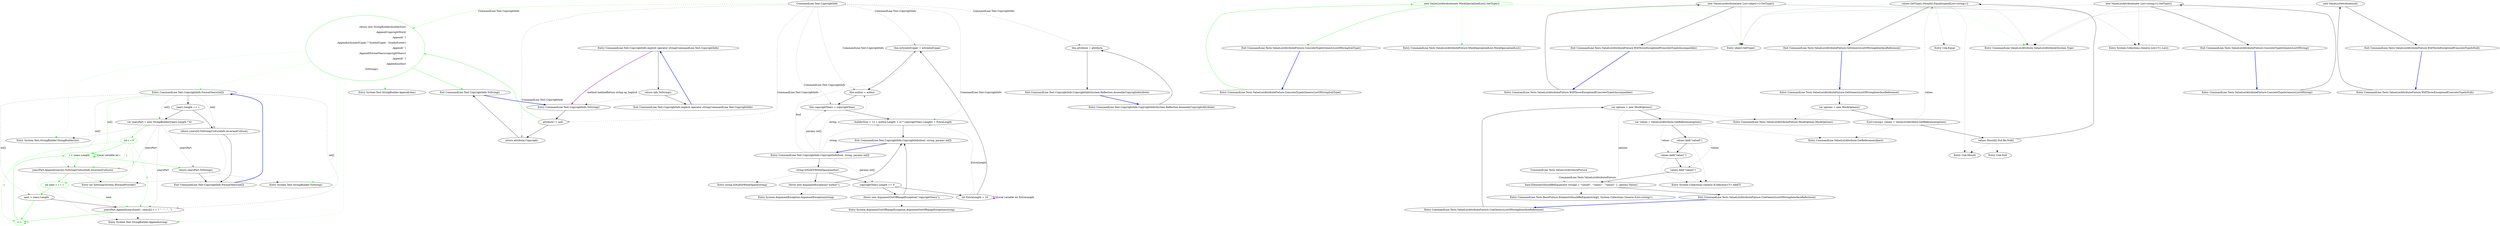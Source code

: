 digraph  {
d29 [label="return new StringBuilder(builderSize)\r\n                .Append(CopyrightWord)\r\n                .Append(' ')\r\n                .Append(isSymbolUpper ? SymbolUpper : SymbolLower)\r\n                .Append(' ')\r\n                .Append(FormatYears(copyrightYears))\r\n                .Append(' ')\r\n                .Append(author)\r\n                .ToString();", span="144-152", cluster="CommandLine.Text.CopyrightInfo.ToString()", color=green, community=1];
d49 [label="CommandLine.Text.CopyrightInfo", span=""];
d27 [label="attribute != null", span="139-139", cluster="CommandLine.Text.CopyrightInfo.ToString()"];
d30 [label="Exit CommandLine.Text.CopyrightInfo.ToString()", span="137-137", cluster="CommandLine.Text.CopyrightInfo.ToString()"];
d31 [label="Entry System.Text.StringBuilder.StringBuilder(int)", span="0-0", cluster="System.Text.StringBuilder.StringBuilder(int)"];
d32 [label="Entry System.Text.StringBuilder.Append(string)", span="0-0", cluster="System.Text.StringBuilder.Append(string)"];
d33 [label="Entry System.Text.StringBuilder.Append(char)", span="0-0", cluster="System.Text.StringBuilder.Append(char)"];
d34 [label="Entry CommandLine.Text.CopyrightInfo.FormatYears(int[])", span="161-161", cluster="CommandLine.Text.CopyrightInfo.FormatYears(int[])"];
d35 [label="Entry System.Text.StringBuilder.ToString()", span="0-0", cluster="System.Text.StringBuilder.ToString()"];
d40 [label="i < years.Length", span="169-169", cluster="CommandLine.Text.CopyrightInfo.FormatYears(int[])", color=green, community=0];
d39 [label="int i = 0", span="169-169", cluster="CommandLine.Text.CopyrightInfo.FormatYears(int[])", color=green, community=0];
d45 [label="i++", span="169-169", cluster="CommandLine.Text.CopyrightInfo.FormatYears(int[])", color=green, community=0];
d41 [label="yearsPart.Append(years[i].ToString(CultureInfo.InvariantCulture))", span="171-171", cluster="CommandLine.Text.CopyrightInfo.FormatYears(int[])"];
d46 [label="return yearsPart.ToString();", span="179-179", cluster="CommandLine.Text.CopyrightInfo.FormatYears(int[])"];
d38 [label="var yearsPart = new StringBuilder(years.Length * 6)", span="168-168", cluster="CommandLine.Text.CopyrightInfo.FormatYears(int[])"];
d42 [label="int next = i + 1", span="172-172", cluster="CommandLine.Text.CopyrightInfo.FormatYears(int[])", color=green, community=0];
d44 [label="yearsPart.Append(years[next] - years[i] > 1 ? '' - '' : '', '')", span="175-175", cluster="CommandLine.Text.CopyrightInfo.FormatYears(int[])"];
d43 [label="next < years.Length", span="173-173", cluster="CommandLine.Text.CopyrightInfo.FormatYears(int[])"];
d10 [label="this.isSymbolUpper = isSymbolUpper", span="65-65", cluster="CommandLine.Text.CopyrightInfo.CopyrightInfo(bool, string, params int[])"];
d11 [label="this.author = author", span="66-66", cluster="CommandLine.Text.CopyrightInfo.CopyrightInfo(bool, string, params int[])"];
d12 [label="this.copyrightYears = copyrightYears", span="67-67", cluster="CommandLine.Text.CopyrightInfo.CopyrightInfo(bool, string, params int[])"];
d13 [label="builderSize = 12 + author.Length + (4 * copyrightYears.Length) + ExtraLength", span="68-68", cluster="CommandLine.Text.CopyrightInfo.CopyrightInfo(bool, string, params int[])"];
d21 [label="this.attribute = attribute", span="85-85", cluster="CommandLine.Text.CopyrightInfo.CopyrightInfo(System.Reflection.AssemblyCopyrightAttribute)"];
d28 [label="return attribute.Copyright;", span="141-141", cluster="CommandLine.Text.CopyrightInfo.ToString()"];
d26 [label="Entry CommandLine.Text.CopyrightInfo.ToString()", span="137-137", cluster="CommandLine.Text.CopyrightInfo.ToString()"];
d47 [label="Exit CommandLine.Text.CopyrightInfo.FormatYears(int[])", span="161-161", cluster="CommandLine.Text.CopyrightInfo.FormatYears(int[])"];
d36 [label="years.Length == 1", span="163-163", cluster="CommandLine.Text.CopyrightInfo.FormatYears(int[])"];
d37 [label="return years[0].ToString(CultureInfo.InvariantCulture);", span="165-165", cluster="CommandLine.Text.CopyrightInfo.FormatYears(int[])"];
d48 [label="Entry int.ToString(System.IFormatProvider)", span="0-0", cluster="int.ToString(System.IFormatProvider)"];
d4 [label="Entry CommandLine.Text.CopyrightInfo.CopyrightInfo(bool, string, params int[])", span="59-59", cluster="CommandLine.Text.CopyrightInfo.CopyrightInfo(bool, string, params int[])"];
d9 [label="int ExtraLength = 10", span="64-64", cluster="CommandLine.Text.CopyrightInfo.CopyrightInfo(bool, string, params int[])"];
d14 [label="Exit CommandLine.Text.CopyrightInfo.CopyrightInfo(bool, string, params int[])", span="59-59", cluster="CommandLine.Text.CopyrightInfo.CopyrightInfo(bool, string, params int[])"];
d20 [label="Entry CommandLine.Text.CopyrightInfo.CopyrightInfo(System.Reflection.AssemblyCopyrightAttribute)", span="83-83", cluster="CommandLine.Text.CopyrightInfo.CopyrightInfo(System.Reflection.AssemblyCopyrightAttribute)"];
d22 [label="Exit CommandLine.Text.CopyrightInfo.CopyrightInfo(System.Reflection.AssemblyCopyrightAttribute)", span="83-83", cluster="CommandLine.Text.CopyrightInfo.CopyrightInfo(System.Reflection.AssemblyCopyrightAttribute)"];
d23 [label="Entry CommandLine.Text.CopyrightInfo.implicit operator string(CommandLine.Text.CopyrightInfo)", span="128-128", cluster="CommandLine.Text.CopyrightInfo.implicit operator string(CommandLine.Text.CopyrightInfo)"];
d24 [label="return info.ToString();", span="130-130", cluster="CommandLine.Text.CopyrightInfo.implicit operator string(CommandLine.Text.CopyrightInfo)"];
d5 [label="string.IsNullOrWhiteSpace(author)", span="61-61", cluster="CommandLine.Text.CopyrightInfo.CopyrightInfo(bool, string, params int[])"];
d7 [label="copyrightYears.Length == 0", span="62-62", cluster="CommandLine.Text.CopyrightInfo.CopyrightInfo(bool, string, params int[])"];
d6 [label="throw new ArgumentException(''author'');", span="61-61", cluster="CommandLine.Text.CopyrightInfo.CopyrightInfo(bool, string, params int[])"];
d8 [label="throw new ArgumentOutOfRangeException(''copyrightYears'');", span="62-62", cluster="CommandLine.Text.CopyrightInfo.CopyrightInfo(bool, string, params int[])"];
d25 [label="Exit CommandLine.Text.CopyrightInfo.implicit operator string(CommandLine.Text.CopyrightInfo)", span="128-128", cluster="CommandLine.Text.CopyrightInfo.implicit operator string(CommandLine.Text.CopyrightInfo)"];
d15 [label="Entry string.IsNullOrWhiteSpace(string)", span="0-0", cluster="string.IsNullOrWhiteSpace(string)"];
d16 [label="Entry System.ArgumentException.ArgumentException(string)", span="0-0", cluster="System.ArgumentException.ArgumentException(string)"];
d17 [label="Entry System.ArgumentOutOfRangeException.ArgumentOutOfRangeException(string)", span="0-0", cluster="System.ArgumentOutOfRangeException.ArgumentOutOfRangeException(string)"];
m0_15 [label="Entry CommandLine.Tests.ValueListAttributeFixture.MockSpecializedList.MockSpecializedList()", span="41-41", cluster="CommandLine.Tests.ValueListAttributeFixture.MockSpecializedList.MockSpecializedList()", file="HeadingInfo.cs"];
m0_12 [label="Entry CommandLine.Tests.ValueListAttributeFixture.ConcreteTypeIsGenericListOfStringSubType()", span="73-73", cluster="CommandLine.Tests.ValueListAttributeFixture.ConcreteTypeIsGenericListOfStringSubType()", file="HeadingInfo.cs"];
m0_13 [label="new ValueListAttribute(new MockSpecializedList().GetType())", span="75-75", cluster="CommandLine.Tests.ValueListAttributeFixture.ConcreteTypeIsGenericListOfStringSubType()", color=green, community=0, file="HeadingInfo.cs"];
m0_14 [label="Exit CommandLine.Tests.ValueListAttributeFixture.ConcreteTypeIsGenericListOfStringSubType()", span="73-73", cluster="CommandLine.Tests.ValueListAttributeFixture.ConcreteTypeIsGenericListOfStringSubType()", file="HeadingInfo.cs"];
m0_3 [label="Entry CommandLine.ValueListAttribute.ValueListAttribute(System.Type)", span="304-304", cluster="CommandLine.ValueListAttribute.ValueListAttribute(System.Type)", file="HeadingInfo.cs"];
m0_22 [label="Entry CommandLine.Tests.ValueListAttributeFixture.MockOptions.MockOptions()", span="45-45", cluster="CommandLine.Tests.ValueListAttributeFixture.MockOptions.MockOptions()", file="HeadingInfo.cs"];
m0_27 [label="Entry CommandLine.Tests.ValueListAttributeFixture.UseGenericListOfStringInterfaceReference()", span="89-89", cluster="CommandLine.Tests.ValueListAttributeFixture.UseGenericListOfStringInterfaceReference()", file="HeadingInfo.cs"];
m0_29 [label="var values = ValueListAttribute.GetReference(options)", span="93-93", cluster="CommandLine.Tests.ValueListAttributeFixture.UseGenericListOfStringInterfaceReference()", file="HeadingInfo.cs"];
m0_28 [label="var options = new MockOptions()", span="91-91", cluster="CommandLine.Tests.ValueListAttributeFixture.UseGenericListOfStringInterfaceReference()", file="HeadingInfo.cs"];
m0_30 [label="values.Add(''value0'')", span="94-94", cluster="CommandLine.Tests.ValueListAttributeFixture.UseGenericListOfStringInterfaceReference()", file="HeadingInfo.cs"];
m0_31 [label="values.Add(''value1'')", span="95-95", cluster="CommandLine.Tests.ValueListAttributeFixture.UseGenericListOfStringInterfaceReference()", file="HeadingInfo.cs"];
m0_32 [label="values.Add(''value2'')", span="96-96", cluster="CommandLine.Tests.ValueListAttributeFixture.UseGenericListOfStringInterfaceReference()", file="HeadingInfo.cs"];
m0_33 [label="base.ElementsShouldBeEqual(new string[] { ''value0'', ''value1'', ''value2'' }, options.Values)", span="98-98", cluster="CommandLine.Tests.ValueListAttributeFixture.UseGenericListOfStringInterfaceReference()", file="HeadingInfo.cs"];
m0_34 [label="Exit CommandLine.Tests.ValueListAttributeFixture.UseGenericListOfStringInterfaceReference()", span="89-89", cluster="CommandLine.Tests.ValueListAttributeFixture.UseGenericListOfStringInterfaceReference()", file="HeadingInfo.cs"];
m0_16 [label="Entry CommandLine.Tests.ValueListAttributeFixture.GetGenericListOfStringInterfaceReference()", span="79-79", cluster="CommandLine.Tests.ValueListAttributeFixture.GetGenericListOfStringInterfaceReference()", file="HeadingInfo.cs"];
m0_20 [label="values.GetType().Should().Equal(typeof(List<string>))", span="85-85", cluster="CommandLine.Tests.ValueListAttributeFixture.GetGenericListOfStringInterfaceReference()", file="HeadingInfo.cs"];
m0_18 [label="IList<string> values = ValueListAttribute.GetReference(options)", span="83-83", cluster="CommandLine.Tests.ValueListAttributeFixture.GetGenericListOfStringInterfaceReference()", file="HeadingInfo.cs"];
m0_19 [label="values.Should().Not.Be.Null()", span="84-84", cluster="CommandLine.Tests.ValueListAttributeFixture.GetGenericListOfStringInterfaceReference()", file="HeadingInfo.cs"];
m0_17 [label="var options = new MockOptions()", span="81-81", cluster="CommandLine.Tests.ValueListAttributeFixture.GetGenericListOfStringInterfaceReference()", file="HeadingInfo.cs"];
m0_21 [label="Exit CommandLine.Tests.ValueListAttributeFixture.GetGenericListOfStringInterfaceReference()", span="79-79", cluster="CommandLine.Tests.ValueListAttributeFixture.GetGenericListOfStringInterfaceReference()", file="HeadingInfo.cs"];
m0_4 [label="Entry CommandLine.Tests.ValueListAttributeFixture.WillThrowExceptionIfConcreteTypeIsIncompatible()", span="61-61", cluster="CommandLine.Tests.ValueListAttributeFixture.WillThrowExceptionIfConcreteTypeIsIncompatible()", file="HeadingInfo.cs"];
m0_5 [label="new ValueListAttribute(new List<object>().GetType())", span="63-63", cluster="CommandLine.Tests.ValueListAttributeFixture.WillThrowExceptionIfConcreteTypeIsIncompatible()", file="HeadingInfo.cs"];
m0_6 [label="Exit CommandLine.Tests.ValueListAttributeFixture.WillThrowExceptionIfConcreteTypeIsIncompatible()", span="61-61", cluster="CommandLine.Tests.ValueListAttributeFixture.WillThrowExceptionIfConcreteTypeIsIncompatible()", file="HeadingInfo.cs"];
m0_35 [label="Entry System.Collections.Generic.ICollection<T>.Add(T)", span="0-0", cluster="System.Collections.Generic.ICollection<T>.Add(T)", file="HeadingInfo.cs"];
m0_23 [label="Entry CommandLine.ValueListAttribute.GetReference(object)", span="328-328", cluster="CommandLine.ValueListAttribute.GetReference(object)", file="HeadingInfo.cs"];
m0_8 [label="Entry object.GetType()", span="0-0", cluster="object.GetType()", file="HeadingInfo.cs"];
m0_25 [label="Entry Unk.Null", span="", cluster="Unk.Null", file="HeadingInfo.cs"];
m0_36 [label="Entry CommandLine.Tests.BaseFixture.ElementsShouldBeEqual(string[], System.Collections.Generic.IList<string>)", span="48-48", cluster="CommandLine.Tests.BaseFixture.ElementsShouldBeEqual(string[], System.Collections.Generic.IList<string>)", file="HeadingInfo.cs"];
m0_0 [label="Entry CommandLine.Tests.ValueListAttributeFixture.WillThrowExceptionIfConcreteTypeIsNull()", span="54-54", cluster="CommandLine.Tests.ValueListAttributeFixture.WillThrowExceptionIfConcreteTypeIsNull()", file="HeadingInfo.cs"];
m0_1 [label="new ValueListAttribute(null)", span="56-56", cluster="CommandLine.Tests.ValueListAttributeFixture.WillThrowExceptionIfConcreteTypeIsNull()", file="HeadingInfo.cs"];
m0_2 [label="Exit CommandLine.Tests.ValueListAttributeFixture.WillThrowExceptionIfConcreteTypeIsNull()", span="54-54", cluster="CommandLine.Tests.ValueListAttributeFixture.WillThrowExceptionIfConcreteTypeIsNull()", file="HeadingInfo.cs"];
m0_26 [label="Entry Unk.Equal", span="", cluster="Unk.Equal", file="HeadingInfo.cs"];
m0_24 [label="Entry Unk.Should", span="", cluster="Unk.Should", file="HeadingInfo.cs"];
m0_9 [label="Entry CommandLine.Tests.ValueListAttributeFixture.ConcreteTypeIsGenericListOfString()", span="67-67", cluster="CommandLine.Tests.ValueListAttributeFixture.ConcreteTypeIsGenericListOfString()", file="HeadingInfo.cs"];
m0_10 [label="new ValueListAttribute(new List<string>().GetType())", span="69-69", cluster="CommandLine.Tests.ValueListAttributeFixture.ConcreteTypeIsGenericListOfString()", file="HeadingInfo.cs"];
m0_11 [label="Exit CommandLine.Tests.ValueListAttributeFixture.ConcreteTypeIsGenericListOfString()", span="67-67", cluster="CommandLine.Tests.ValueListAttributeFixture.ConcreteTypeIsGenericListOfString()", file="HeadingInfo.cs"];
m0_7 [label="Entry System.Collections.Generic.List<T>.List()", span="0-0", cluster="System.Collections.Generic.List<T>.List()", file="HeadingInfo.cs"];
m0_37 [label="CommandLine.Tests.ValueListAttributeFixture", span="", file="HeadingInfo.cs"];
d29 -> d30  [key=0, style=solid, color=green];
d29 -> d31  [key=2, style=dotted, color=green];
d29 -> d32  [key=2, style=dotted, color=green];
d29 -> d33  [key=2, style=dotted, color=green];
d29 -> d34  [key=2, style=dotted, color=green];
d29 -> d35  [key=2, style=dotted, color=green];
d49 -> d29  [key=1, style=dashed, color=green, label="CommandLine.Text.CopyrightInfo"];
d49 -> d10  [key=1, style=dashed, color=darkseagreen4, label="CommandLine.Text.CopyrightInfo"];
d49 -> d11  [key=1, style=dashed, color=darkseagreen4, label="CommandLine.Text.CopyrightInfo"];
d49 -> d12  [key=1, style=dashed, color=darkseagreen4, label="CommandLine.Text.CopyrightInfo"];
d49 -> d13  [key=1, style=dashed, color=darkseagreen4, label="CommandLine.Text.CopyrightInfo"];
d49 -> d21  [key=1, style=dashed, color=darkseagreen4, label="CommandLine.Text.CopyrightInfo"];
d49 -> d27  [key=1, style=dashed, color=darkseagreen4, label="CommandLine.Text.CopyrightInfo"];
d49 -> d28  [key=1, style=dashed, color=darkseagreen4, label="CommandLine.Text.CopyrightInfo"];
d27 -> d29  [key=0, style=solid, color=green];
d27 -> d28  [key=0, style=solid];
d30 -> d26  [key=0, style=bold, color=blue];
d34 -> d40  [key=1, style=dashed, color=green, label="int[]"];
d34 -> d36  [key=0, style=solid];
d34 -> d37  [key=1, style=dashed, color=darkseagreen4, label="int[]"];
d34 -> d38  [key=1, style=dashed, color=darkseagreen4, label="int[]"];
d34 -> d41  [key=1, style=dashed, color=darkseagreen4, label="int[]"];
d34 -> d43  [key=1, style=dashed, color=darkseagreen4, label="int[]"];
d34 -> d44  [key=1, style=dashed, color=darkseagreen4, label="int[]"];
d40 -> d40  [key=3, color=green, style=bold, label="Local variable int i"];
d40 -> d41  [key=0, style=solid, color=green];
d40 -> d46  [key=0, style=solid, color=green];
d39 -> d40  [key=0, style=solid, color=green];
d39 -> d41  [key=1, style=dashed, color=green, label=i];
d39 -> d42  [key=1, style=dashed, color=green, label=i];
d39 -> d44  [key=1, style=dashed, color=green, label=i];
d39 -> d45  [key=1, style=dashed, color=green, label=i];
d45 -> d40  [key=0, style=solid, color=green];
d45 -> d45  [key=1, style=dashed, color=green, label=i];
d41 -> d42  [key=0, style=solid, color=green];
d41 -> d32  [key=2, style=dotted];
d41 -> d48  [key=2, style=dotted];
d46 -> d35  [key=2, style=dotted];
d46 -> d47  [key=0, style=solid];
d38 -> d39  [key=0, style=solid, color=green];
d38 -> d31  [key=2, style=dotted];
d38 -> d41  [key=1, style=dashed, color=darkseagreen4, label=yearsPart];
d38 -> d46  [key=1, style=dashed, color=darkseagreen4, label=yearsPart];
d38 -> d44  [key=1, style=dashed, color=darkseagreen4, label=yearsPart];
d42 -> d43  [key=0, style=solid, color=green];
d42 -> d44  [key=1, style=dashed, color=green, label=next];
d44 -> d45  [key=0, style=solid, color=green];
d44 -> d32  [key=2, style=dotted];
d43 -> d45  [key=0, style=solid, color=green];
d43 -> d44  [key=0, style=solid];
d10 -> d11  [key=0, style=solid];
d11 -> d12  [key=0, style=solid];
d12 -> d13  [key=0, style=solid];
d13 -> d14  [key=0, style=solid];
d21 -> d22  [key=0, style=solid];
d28 -> d30  [key=0, style=solid];
d26 -> d27  [key=0, style=solid];
d47 -> d34  [key=0, style=bold, color=blue];
d36 -> d38  [key=0, style=solid];
d36 -> d37  [key=0, style=solid];
d37 -> d47  [key=0, style=solid];
d37 -> d48  [key=2, style=dotted];
d4 -> d10  [key=1, style=dashed, color=darkseagreen4, label=bool];
d4 -> d11  [key=1, style=dashed, color=darkseagreen4, label=string];
d4 -> d12  [key=1, style=dashed, color=darkseagreen4, label="params int[]"];
d4 -> d13  [key=1, style=dashed, color=darkseagreen4, label=string];
d4 -> d5  [key=0, style=solid];
d4 -> d7  [key=1, style=dashed, color=darkseagreen4, label="params int[]"];
d9 -> d10  [key=0, style=solid];
d9 -> d13  [key=1, style=dashed, color=darkseagreen4, label=ExtraLength];
d9 -> d9  [key=3, color=darkorchid, style=bold, label="Local variable int ExtraLength"];
d14 -> d4  [key=0, style=bold, color=blue];
d20 -> d21  [key=0, style=solid];
d22 -> d20  [key=0, style=bold, color=blue];
d23 -> d26  [key=3, color=darkorchid, style=bold, label="method methodReturn string op_Implicit"];
d23 -> d24  [key=0, style=solid];
d24 -> d26  [key=2, style=dotted];
d24 -> d25  [key=0, style=solid];
d5 -> d6  [key=0, style=solid];
d5 -> d7  [key=0, style=solid];
d5 -> d15  [key=2, style=dotted];
d7 -> d9  [key=0, style=solid];
d7 -> d8  [key=0, style=solid];
d6 -> d14  [key=0, style=solid];
d6 -> d16  [key=2, style=dotted];
d8 -> d14  [key=0, style=solid];
d8 -> d17  [key=2, style=dotted];
d25 -> d23  [key=0, style=bold, color=blue];
m0_12 -> m0_13  [key=0, style=solid, color=green];
m0_13 -> m0_14  [key=0, style=solid, color=green];
m0_13 -> m0_3  [key=2, style=dotted, color=green];
m0_13 -> m0_15  [key=2, style=dotted, color=green];
m0_13 -> m0_8  [key=2, style=dotted, color=green];
m0_14 -> m0_12  [key=0, style=bold, color=blue];
m0_27 -> m0_28  [key=0, style=solid];
m0_29 -> m0_23  [key=2, style=dotted];
m0_29 -> m0_30  [key=0, style=solid];
m0_29 -> m0_31  [key=1, style=dashed, color=darkseagreen4, label=values];
m0_29 -> m0_32  [key=1, style=dashed, color=darkseagreen4, label=values];
m0_28 -> m0_22  [key=2, style=dotted];
m0_28 -> m0_29  [key=0, style=solid];
m0_28 -> m0_33  [key=1, style=dashed, color=darkseagreen4, label=options];
m0_30 -> m0_31  [key=0, style=solid];
m0_30 -> m0_35  [key=2, style=dotted];
m0_31 -> m0_32  [key=0, style=solid];
m0_31 -> m0_35  [key=2, style=dotted];
m0_32 -> m0_33  [key=0, style=solid];
m0_32 -> m0_35  [key=2, style=dotted];
m0_33 -> m0_34  [key=0, style=solid];
m0_33 -> m0_36  [key=2, style=dotted];
m0_34 -> m0_27  [key=0, style=bold, color=blue];
m0_16 -> m0_17  [key=0, style=solid];
m0_20 -> m0_8  [key=2, style=dotted];
m0_20 -> m0_21  [key=0, style=solid];
m0_20 -> m0_24  [key=2, style=dotted];
m0_20 -> m0_26  [key=2, style=dotted];
m0_18 -> m0_20  [key=1, style=dashed, color=darkseagreen4, label=values];
m0_18 -> m0_19  [key=0, style=solid];
m0_18 -> m0_23  [key=2, style=dotted];
m0_19 -> m0_20  [key=0, style=solid];
m0_19 -> m0_24  [key=2, style=dotted];
m0_19 -> m0_25  [key=2, style=dotted];
m0_17 -> m0_18  [key=0, style=solid];
m0_17 -> m0_22  [key=2, style=dotted];
m0_21 -> m0_16  [key=0, style=bold, color=blue];
m0_4 -> m0_5  [key=0, style=solid];
m0_5 -> m0_3  [key=2, style=dotted];
m0_5 -> m0_8  [key=2, style=dotted];
m0_5 -> m0_6  [key=0, style=solid];
m0_5 -> m0_7  [key=2, style=dotted];
m0_6 -> m0_4  [key=0, style=bold, color=blue];
m0_0 -> m0_1  [key=0, style=solid];
m0_1 -> m0_3  [key=2, style=dotted];
m0_1 -> m0_2  [key=0, style=solid];
m0_2 -> m0_0  [key=0, style=bold, color=blue];
m0_9 -> m0_10  [key=0, style=solid];
m0_10 -> m0_3  [key=2, style=dotted];
m0_10 -> m0_8  [key=2, style=dotted];
m0_10 -> m0_11  [key=0, style=solid];
m0_10 -> m0_7  [key=2, style=dotted];
m0_11 -> m0_9  [key=0, style=bold, color=blue];
m0_37 -> m0_33  [key=1, style=dashed, color=darkseagreen4, label="CommandLine.Tests.ValueListAttributeFixture"];
}
